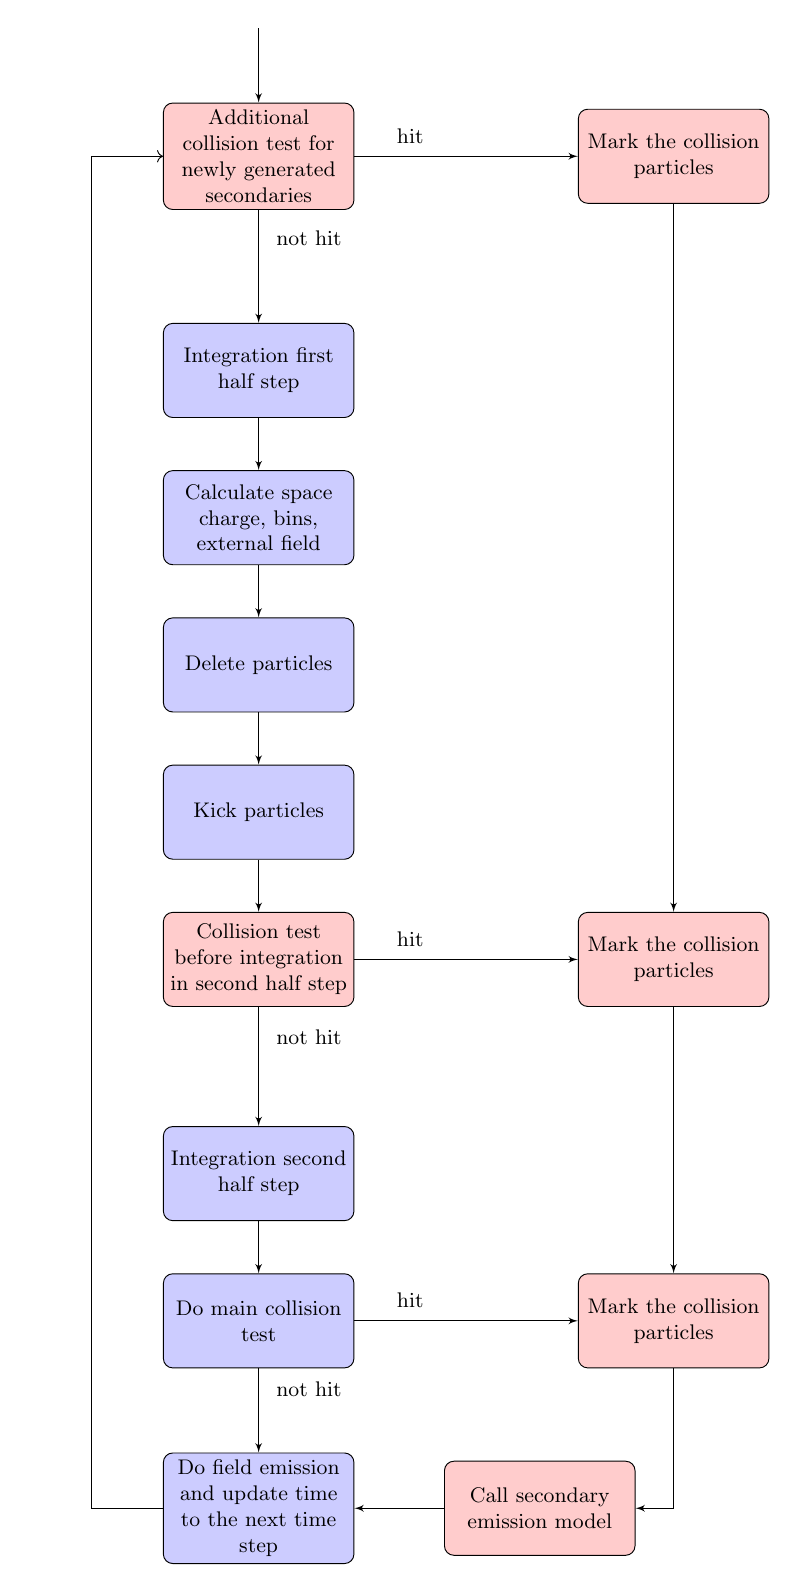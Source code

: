%\usepackage[latin1]{inputenc}
%\usepackage{tikz}
%\usetikzlibrary{shapes,arrows}

%<
%\usepackage{verbatim}
%\usepackage[active,tightpage]{preview}
%\PreviewEnvironment{tikzpicture}
%\setlength\PreviewBorder{5pt}%
%



% Define block styles
\tikzstyle{decision} = [diamond, draw, fill=blue!20, 
    text width=4.5em, text badly centered, node distance=2.2cm, inner sep=0pt]
\tikzstyle{block} = [rectangle, draw, fill=blue!20, 
    text width=7.5em, text badly centered, inner sep=3pt, rounded corners, minimum height=4em]
\tikzstyle{newblock} = [rectangle, draw, fill=red!20, 
    text width=7.5em, text badly centered, inner sep=3pt, rounded corners, minimum height=4em]
\tikzstyle{line} = [draw, -latex']
\tikzstyle{cloud} = [draw, ellipse,fill=red!20, node distance=2.2cm,
    minimum height=2em]
\tikzstyle{every node}=[font=\small]  
 \scalebox{0.85}{ 
\begin{tikzpicture}[node distance = 2.2cm, auto, every node/.style={anchor=base,font=\small}]
    % Place nodes
    \node [block] (inte1) {Integration first half step};
    \node [newblock, above of=inte1, node distance=3.2cm] (additional) {Additional collision test for newly generated secondaries};
    \node [newblock, right of=additional, node distance=6.2cm] (mark1) {Mark the collision particles};
   % \node [cloud, left of=incident] (expert) {expert};
   % \node [cloud, right of=incident] (system) {system};
   % \node [block, below of=inte1, node distance=2.2cm] (boundp) {Do boundp and calculate beam parameters};
    \node [block, below of=inte1, node distance=2.2cm] (multi) {Calculate space charge, bins, external field};
    \node [block, below of=multi, node distance=2.2cm] (delete) {Delete particles};
    \node [block, below of=delete, node distance=2.2cm] (kick) {Kick particles};
   
    \node [newblock, below of=kick, node distance=2.2cm] (collision) {Collision test before integration in second half step};
    \node [block, below of=collision, node distance=3.2cm] (inte2) {Integration second half step};
    \node [block, below of=inte2, node distance=2.2cm] (main) {Do main collision test};
    \node [newblock, right of=main, node distance=6.2cm] (mark3) {Mark the collision particles};
    \node [block, below of=main, node distance=2.8cm] (main1) {Do field emission  and update time to the next time step};
    \node [newblock, right of=collision, node distance=6.2cm] (mark2) {Mark the collision particles};
    \node [newblock, right of=main1, node distance=4.2cm] (secondary) {Call secondary emission model};
    % Draw edges
    \path [line] (0,5) -- (additional);
    \path [line] (inte1) -- (multi);
    \path [line] (multi) --  (delete);		
    \path [line] (delete) -- (kick);
    \path [line] (kick) --  (collision);
    \path [line] (collision) -- node [near start, right=4pt] {not hit} (inte2);
    \path [line] (collision) -- node [near start,above=2pt] {hit} (mark2);	
     \path [line] (inte2) -- (main);
     \path [line] (additional) -- node [near start, right=4pt] {not hit} (inte1);
     \path [line] (main) --  node [near start, right=4pt] {not hit} (main1);
     %\path [line] (main) --  node [near start] {not hit} (inte1);
    \draw[->] (main1) -| +(-2.5,3) |- (additional);
    \path [line] (additional) -- node [near start,above=2pt] {hit} (mark1);
    \path [line] (mark1) -- (mark2);
    %\draw[->] (main) -| node [near start,above=2pt] {hit} (secondary);
    %\path [line] (mark2) |- (secondary);
    \path [line] (secondary) -- (main1);
    %\draw[->] (secondary) -- +(-0,-2) -- +(-8,-2) |- (additional);
    \path [line] (mark3) |- (secondary);
    \path [line] (mark2) -- (mark3);
    \path [line] (main) -- node [near start,above=2pt] {hit} (mark3);
\end{tikzpicture}
}